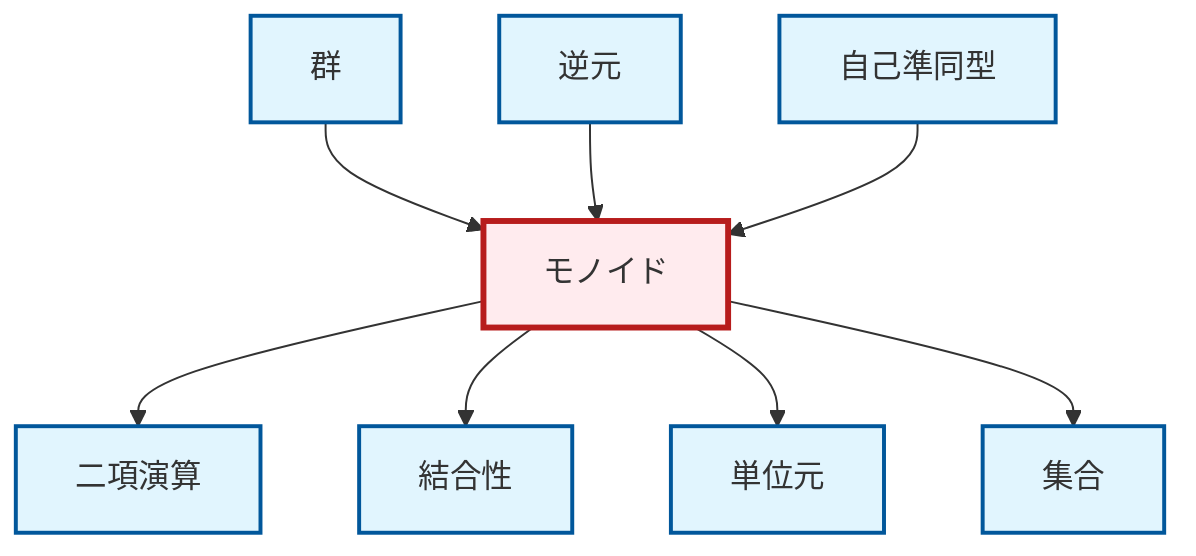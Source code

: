 graph TD
    classDef definition fill:#e1f5fe,stroke:#01579b,stroke-width:2px
    classDef theorem fill:#f3e5f5,stroke:#4a148c,stroke-width:2px
    classDef axiom fill:#fff3e0,stroke:#e65100,stroke-width:2px
    classDef example fill:#e8f5e9,stroke:#1b5e20,stroke-width:2px
    classDef current fill:#ffebee,stroke:#b71c1c,stroke-width:3px
    def-binary-operation["二項演算"]:::definition
    def-group["群"]:::definition
    def-set["集合"]:::definition
    def-endomorphism["自己準同型"]:::definition
    def-inverse-element["逆元"]:::definition
    def-associativity["結合性"]:::definition
    def-monoid["モノイド"]:::definition
    def-identity-element["単位元"]:::definition
    def-monoid --> def-binary-operation
    def-monoid --> def-associativity
    def-monoid --> def-identity-element
    def-monoid --> def-set
    def-group --> def-monoid
    def-inverse-element --> def-monoid
    def-endomorphism --> def-monoid
    class def-monoid current